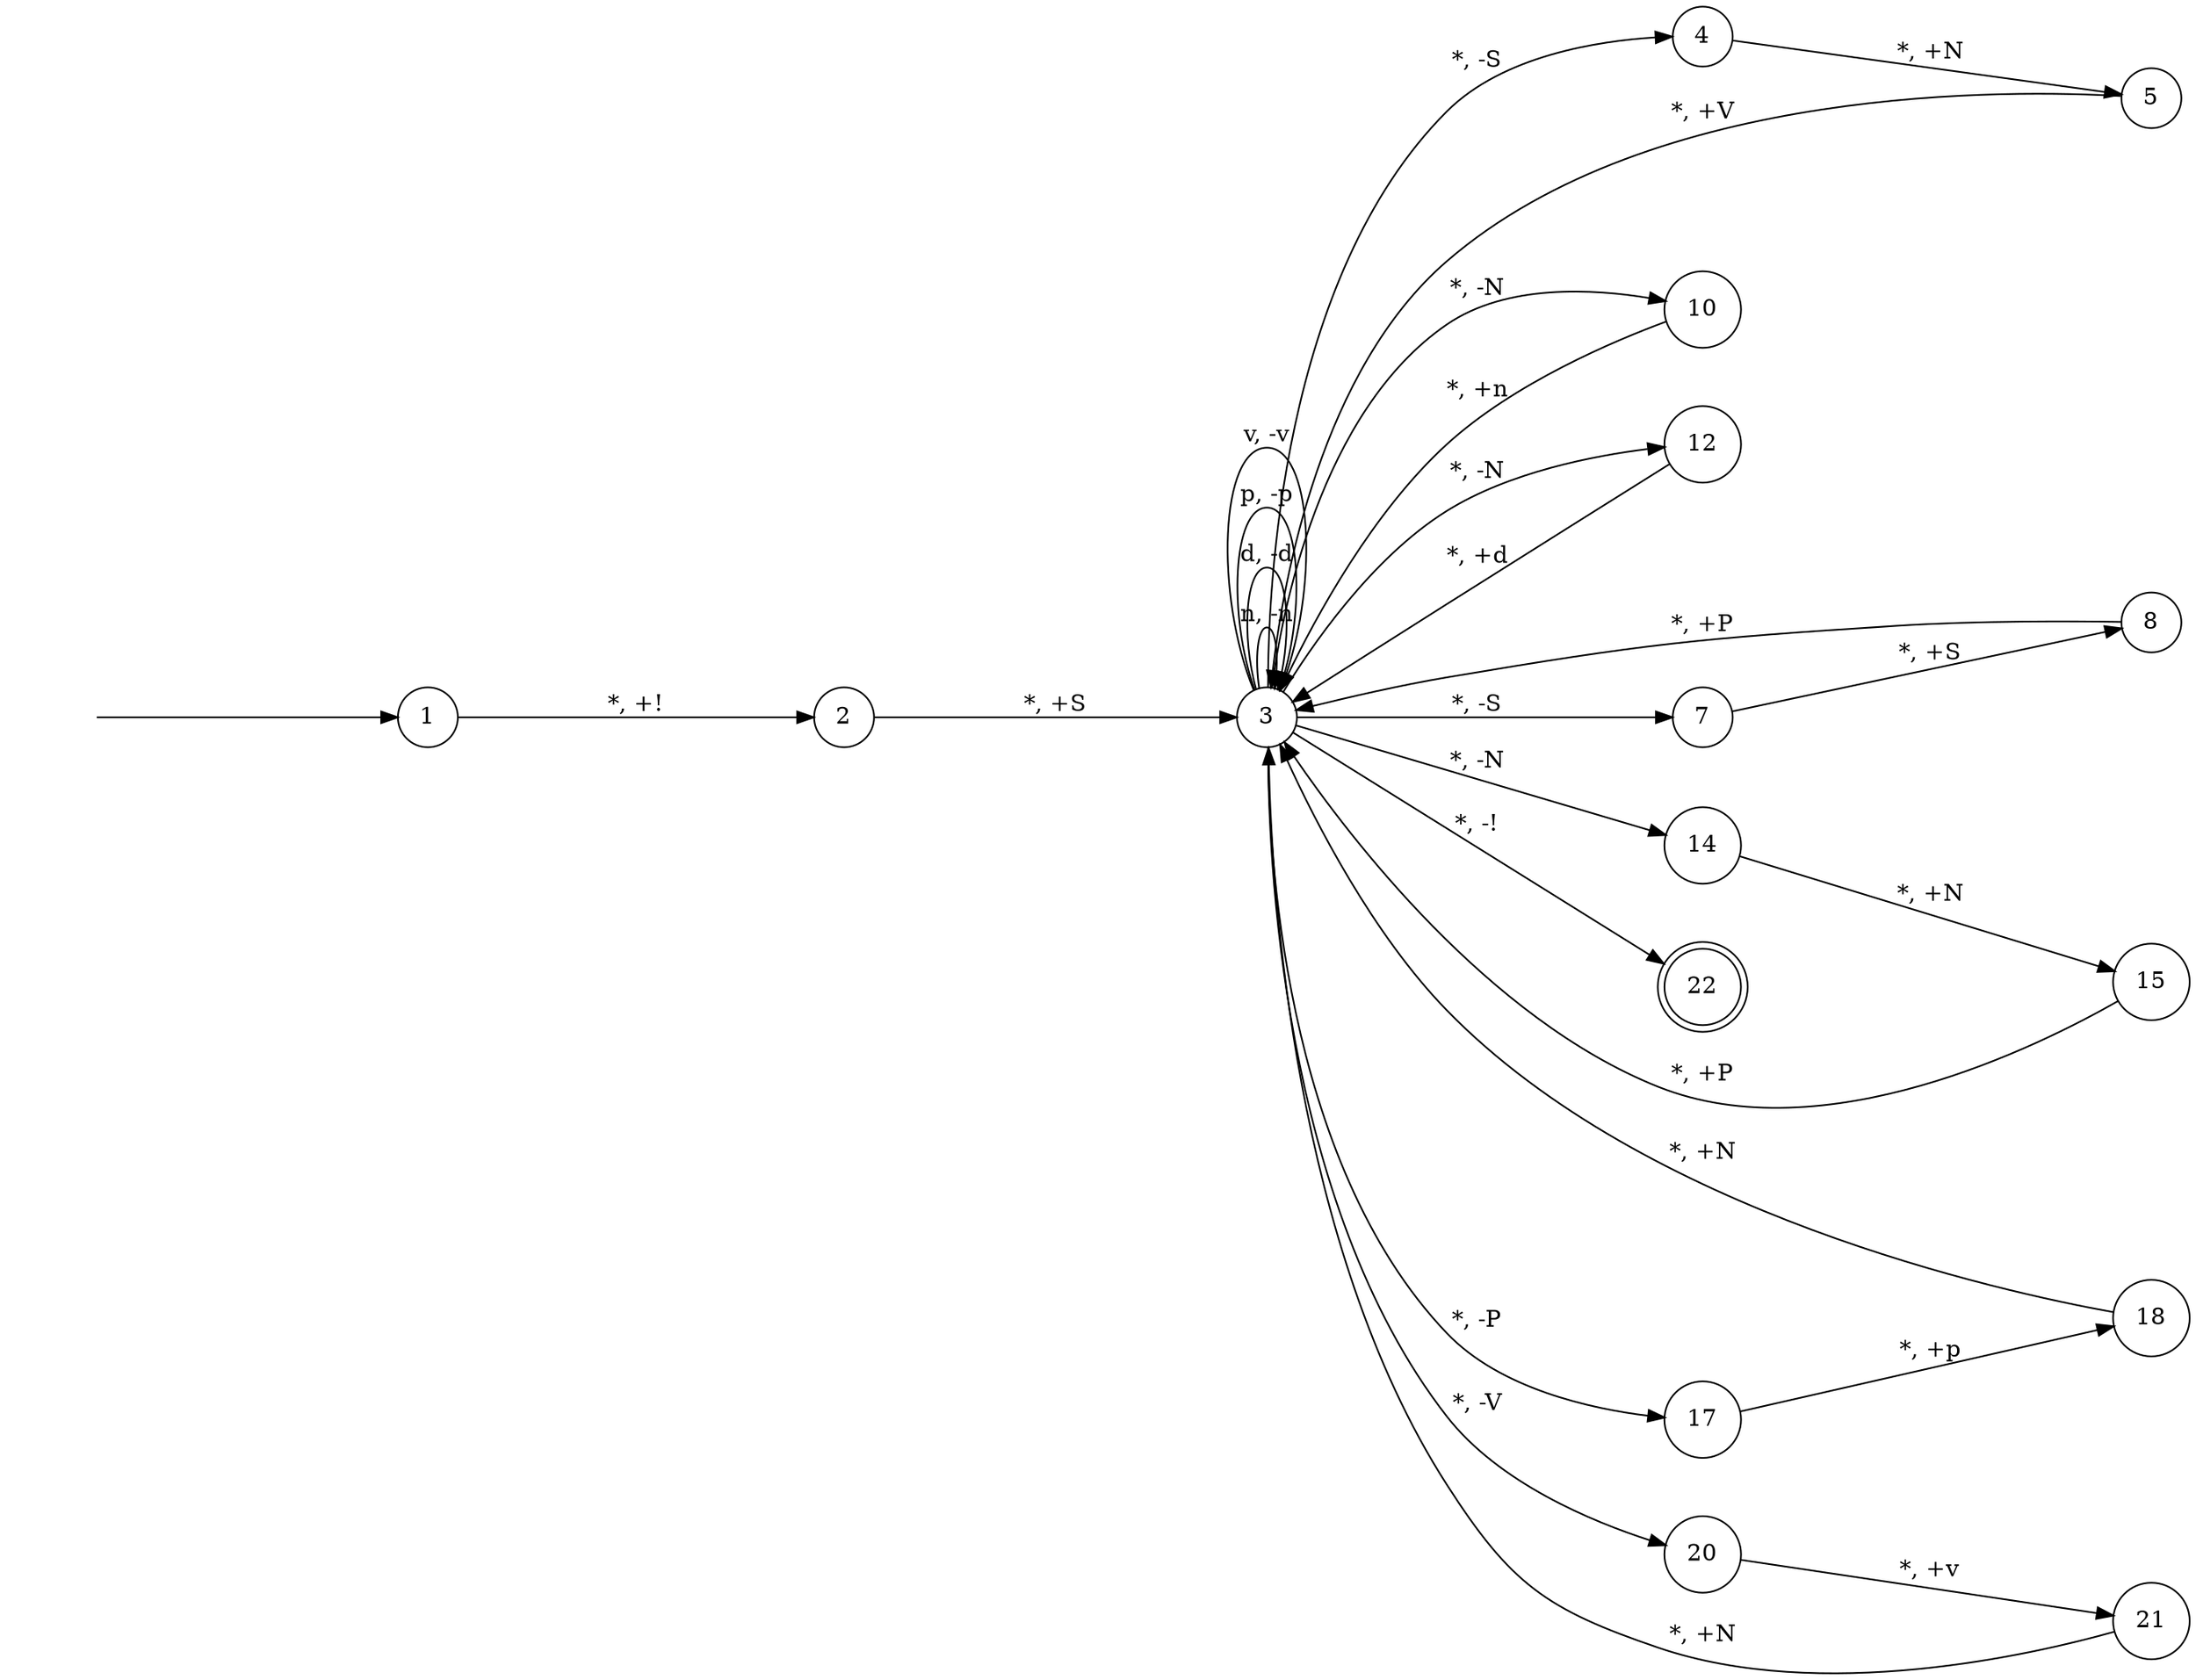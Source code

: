 // The Push-down Automata
digraph "pda-graph" {
	graph [nodesep=0.5 overlap=scale rankdir=LR ranksep=2.5 splines=true]
	node [shape=circle]
	hidden [label="" shape=plaintext]
	hidden -> 1
	node [shape=circle]
	1
	node [shape=circle]
	2
	node [shape=circle]
	3
	node [shape=circle]
	4
	node [shape=circle]
	5
	node [shape=circle]
	7
	node [shape=circle]
	8
	node [shape=circle]
	10
	node [shape=circle]
	12
	node [shape=circle]
	14
	node [shape=circle]
	15
	node [shape=circle]
	17
	node [shape=circle]
	18
	node [shape=circle]
	20
	node [shape=circle]
	21
	node [shape=doublecircle]
	22
	1 -> 2 [label="*, +!"]
	2 -> 3 [label="*, +S"]
	3 -> 3 [label="n, -n"]
	3 -> 3 [label="d, -d"]
	3 -> 3 [label="p, -p"]
	3 -> 3 [label="v, -v"]
	3 -> 4 [label="*, -S"]
	4 -> 5 [label="*, +N"]
	5 -> 3 [label="*, +V"]
	3 -> 7 [label="*, -S"]
	7 -> 8 [label="*, +S"]
	8 -> 3 [label="*, +P"]
	3 -> 10 [label="*, -N"]
	10 -> 3 [label="*, +n"]
	3 -> 12 [label="*, -N"]
	12 -> 3 [label="*, +d"]
	3 -> 14 [label="*, -N"]
	14 -> 15 [label="*, +N"]
	15 -> 3 [label="*, +P"]
	3 -> 17 [label="*, -P"]
	17 -> 18 [label="*, +p"]
	18 -> 3 [label="*, +N"]
	3 -> 20 [label="*, -V"]
	20 -> 21 [label="*, +v"]
	21 -> 3 [label="*, +N"]
	3 -> 22 [label="*, -!"]
}
